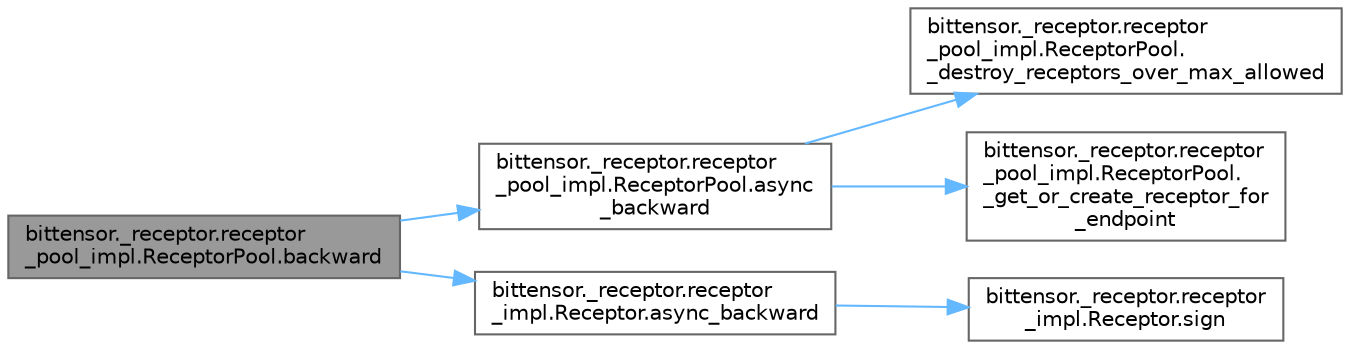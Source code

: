 digraph "bittensor._receptor.receptor_pool_impl.ReceptorPool.backward"
{
 // LATEX_PDF_SIZE
  bgcolor="transparent";
  edge [fontname=Helvetica,fontsize=10,labelfontname=Helvetica,labelfontsize=10];
  node [fontname=Helvetica,fontsize=10,shape=box,height=0.2,width=0.4];
  rankdir="LR";
  Node1 [label="bittensor._receptor.receptor\l_pool_impl.ReceptorPool.backward",height=0.2,width=0.4,color="gray40", fillcolor="grey60", style="filled", fontcolor="black",tooltip=" "];
  Node1 -> Node2 [color="steelblue1",style="solid"];
  Node2 [label="bittensor._receptor.receptor\l_pool_impl.ReceptorPool.async\l_backward",height=0.2,width=0.4,color="grey40", fillcolor="white", style="filled",URL="$classbittensor_1_1__receptor_1_1receptor__pool__impl_1_1_receptor_pool.html#a51d3fb10cb6f4be3d0b356db8d6abbb3",tooltip=" "];
  Node2 -> Node3 [color="steelblue1",style="solid"];
  Node3 [label="bittensor._receptor.receptor\l_pool_impl.ReceptorPool.\l_destroy_receptors_over_max_allowed",height=0.2,width=0.4,color="grey40", fillcolor="white", style="filled",URL="$classbittensor_1_1__receptor_1_1receptor__pool__impl_1_1_receptor_pool.html#a8a292677792180d2442a329c4e9cf4cc",tooltip=" "];
  Node2 -> Node4 [color="steelblue1",style="solid"];
  Node4 [label="bittensor._receptor.receptor\l_pool_impl.ReceptorPool.\l_get_or_create_receptor_for\l_endpoint",height=0.2,width=0.4,color="grey40", fillcolor="white", style="filled",URL="$classbittensor_1_1__receptor_1_1receptor__pool__impl_1_1_receptor_pool.html#a56f40e3c307b90ccb4b1b7a00c4cf8f7",tooltip=" "];
  Node1 -> Node5 [color="steelblue1",style="solid"];
  Node5 [label="bittensor._receptor.receptor\l_impl.Receptor.async_backward",height=0.2,width=0.4,color="grey40", fillcolor="white", style="filled",URL="$classbittensor_1_1__receptor_1_1receptor__impl_1_1_receptor.html#ad1c8c2bb7b196aebd87642d0f389a79c",tooltip=" "];
  Node5 -> Node6 [color="steelblue1",style="solid"];
  Node6 [label="bittensor._receptor.receptor\l_impl.Receptor.sign",height=0.2,width=0.4,color="grey40", fillcolor="white", style="filled",URL="$classbittensor_1_1__receptor_1_1receptor__impl_1_1_receptor.html#a8c8577f492086b539670b97a8e2dc429",tooltip=" "];
}
